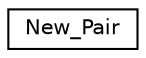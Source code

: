 digraph "Graphical Class Hierarchy"
{
  edge [fontname="Helvetica",fontsize="10",labelfontname="Helvetica",labelfontsize="10"];
  node [fontname="Helvetica",fontsize="10",shape=record];
  rankdir="LR";
  Node1 [label="New_Pair",height=0.2,width=0.4,color="black", fillcolor="white", style="filled",URL="$classNew__Pair.html",tooltip="CLASS PAIR containing attributes of couples formed. "];
}
